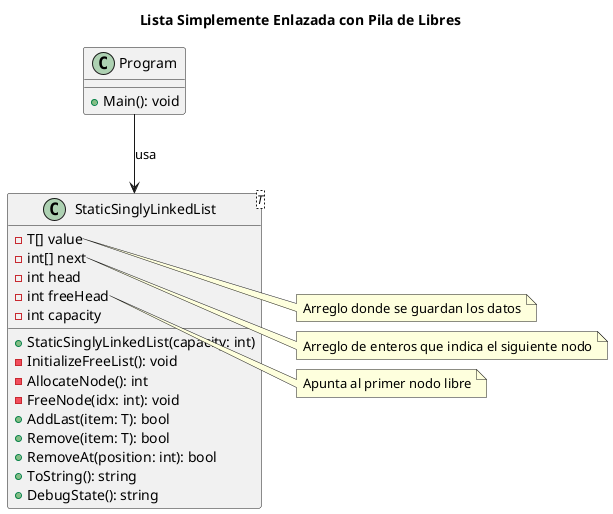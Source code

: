 @startuml
title Lista Simplemente Enlazada con Pila de Libres

class StaticSinglyLinkedList<T> {
  - T[] value
  - int[] next
  - int head
  - int freeHead
  - int capacity

  + StaticSinglyLinkedList(capacity: int)
  - InitializeFreeList(): void
  - AllocateNode(): int
  - FreeNode(idx: int): void
  + AddLast(item: T): bool
  + Remove(item: T): bool
  + RemoveAt(position: int): bool
  + ToString(): string
  + DebugState(): string
}

note right of StaticSinglyLinkedList::value
  Arreglo donde se guardan los datos
end note

note right of StaticSinglyLinkedList::next
  Arreglo de enteros que indica el siguiente nodo
end note

note right of StaticSinglyLinkedList::freeHead
  Apunta al primer nodo libre
end note

class Program {
  + Main(): void
}

Program --> StaticSinglyLinkedList : usa

@enduml

